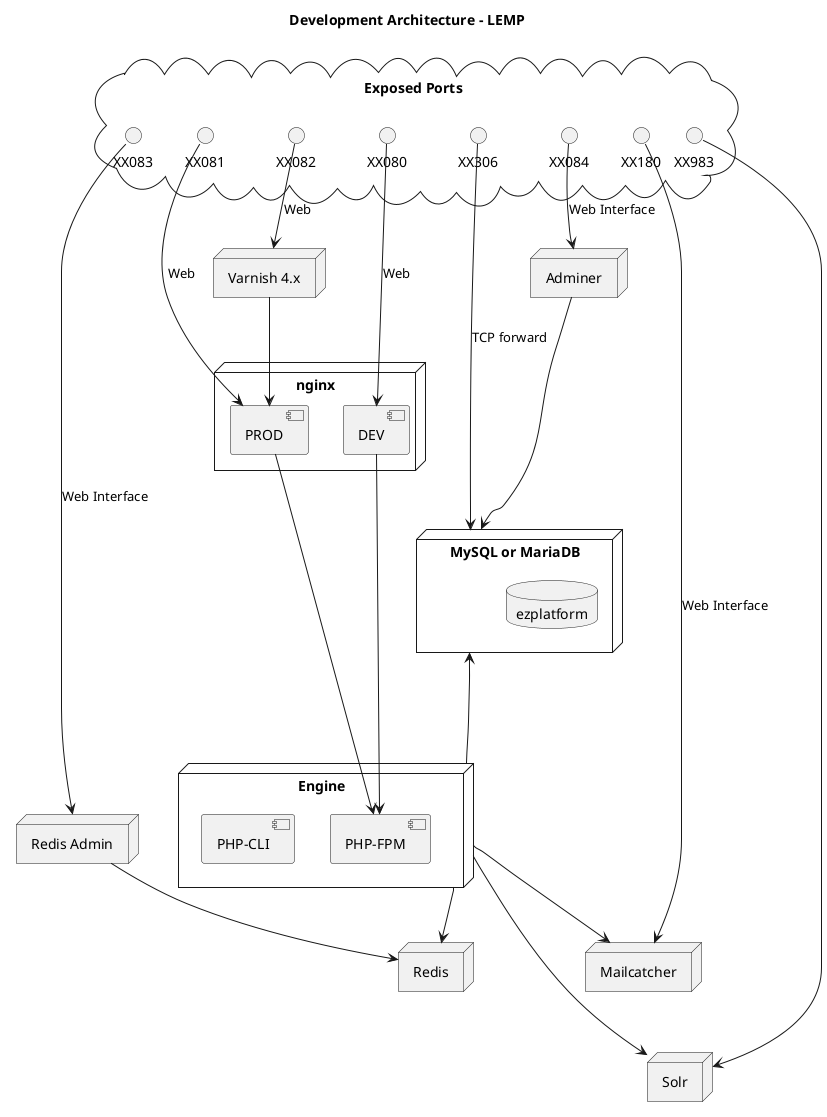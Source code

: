 @startuml

title "Development Architecture - LEMP"

cloud "Exposed Ports" {
    () XX080 as SymfonyDevModePort
    () XX081 as SymfonyProdModePort
    () XX082 as SymfonyProdModeVarnishPort

    () XX083 as RedisAdminPort
    () XX983 as SorlPort
    () XX084 as DatabaseAdminPort
    () XX306 as DatabaseEnginePort
    () XX180 as MailcatcherPort
}

node "nginx" {
    [PROD]
    [DEV]
    }

node "Engine" as engine {
    [PHP-FPM] as PhpFPM
    [PHP-CLI] as PhpCli
}

node "MySQL or MariaDB" as db {
    database "ezplatform" as StandardDB
}

node "Redis" as appcache {
}

node "Varnish 4.x" as varnish {
}

node "Redis Admin" as redisadmin {
}

node "Mailcatcher" as mailcatcher {
}

node "Adminer" as dbadmin {
}

node "Solr" as solr {
}

RedisAdminPort -> redisadmin: Web Interface
DatabaseEnginePort ---> db: TCP forward
MailcatcherPort -> mailcatcher: Web Interface
DatabaseAdminPort --> dbadmin: Web Interface
SorlPort -> solr

SymfonyDevModePort --> DEV: Web
SymfonyProdModePort --> PROD: Web
SymfonyProdModeVarnishPort --> varnish: Web
varnish --> PROD

DEV --> PhpFPM
PROD --> PhpFPM

engine -up--> db
engine --> appcache
engine --> mailcatcher
engine ---> solr

redisadmin --> appcache
dbadmin ---> db

@enduml
